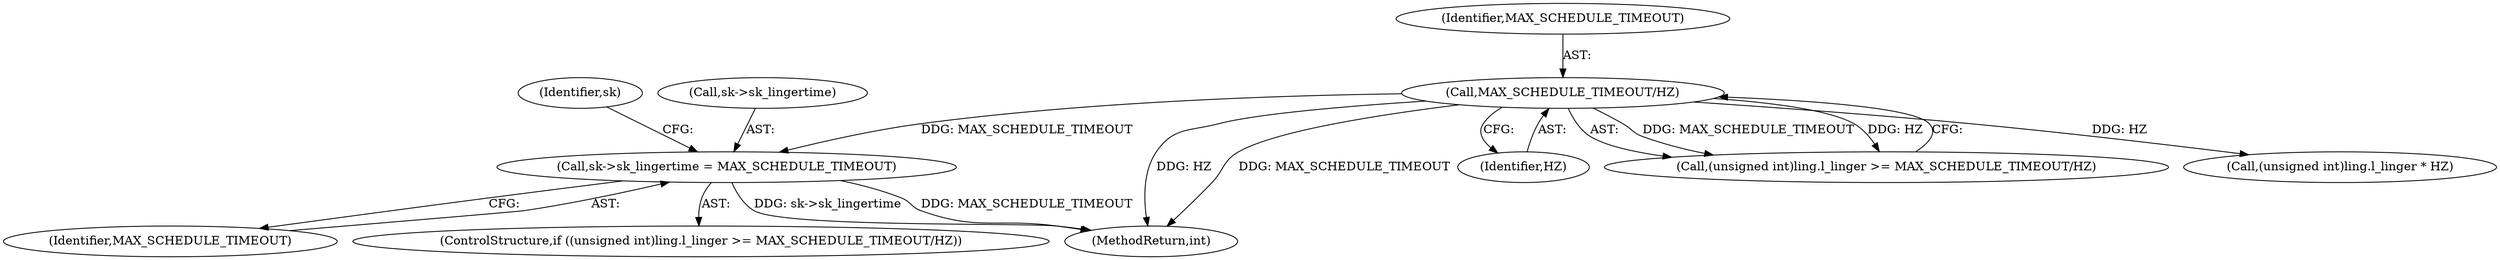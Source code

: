 digraph "0_linux_3e10986d1d698140747fcfc2761ec9cb64c1d582@pointer" {
"1000388" [label="(Call,sk->sk_lingertime = MAX_SCHEDULE_TIMEOUT)"];
"1000385" [label="(Call,MAX_SCHEDULE_TIMEOUT/HZ)"];
"1000388" [label="(Call,sk->sk_lingertime = MAX_SCHEDULE_TIMEOUT)"];
"1000406" [label="(Identifier,sk)"];
"1000385" [label="(Call,MAX_SCHEDULE_TIMEOUT/HZ)"];
"1000387" [label="(Identifier,HZ)"];
"1000386" [label="(Identifier,MAX_SCHEDULE_TIMEOUT)"];
"1000389" [label="(Call,sk->sk_lingertime)"];
"1000392" [label="(Identifier,MAX_SCHEDULE_TIMEOUT)"];
"1000378" [label="(ControlStructure,if ((unsigned int)ling.l_linger >= MAX_SCHEDULE_TIMEOUT/HZ))"];
"1000379" [label="(Call,(unsigned int)ling.l_linger >= MAX_SCHEDULE_TIMEOUT/HZ)"];
"1000398" [label="(Call,(unsigned int)ling.l_linger * HZ)"];
"1000668" [label="(MethodReturn,int)"];
"1000388" -> "1000378"  [label="AST: "];
"1000388" -> "1000392"  [label="CFG: "];
"1000389" -> "1000388"  [label="AST: "];
"1000392" -> "1000388"  [label="AST: "];
"1000406" -> "1000388"  [label="CFG: "];
"1000388" -> "1000668"  [label="DDG: sk->sk_lingertime"];
"1000388" -> "1000668"  [label="DDG: MAX_SCHEDULE_TIMEOUT"];
"1000385" -> "1000388"  [label="DDG: MAX_SCHEDULE_TIMEOUT"];
"1000385" -> "1000379"  [label="AST: "];
"1000385" -> "1000387"  [label="CFG: "];
"1000386" -> "1000385"  [label="AST: "];
"1000387" -> "1000385"  [label="AST: "];
"1000379" -> "1000385"  [label="CFG: "];
"1000385" -> "1000668"  [label="DDG: HZ"];
"1000385" -> "1000668"  [label="DDG: MAX_SCHEDULE_TIMEOUT"];
"1000385" -> "1000379"  [label="DDG: MAX_SCHEDULE_TIMEOUT"];
"1000385" -> "1000379"  [label="DDG: HZ"];
"1000385" -> "1000398"  [label="DDG: HZ"];
}
